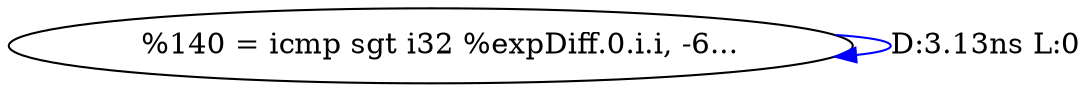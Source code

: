 digraph {
Node0x3497bc0[label="  %140 = icmp sgt i32 %expDiff.0.i.i, -6..."];
Node0x3497bc0 -> Node0x3497bc0[label="D:3.13ns L:0",color=blue];
}
